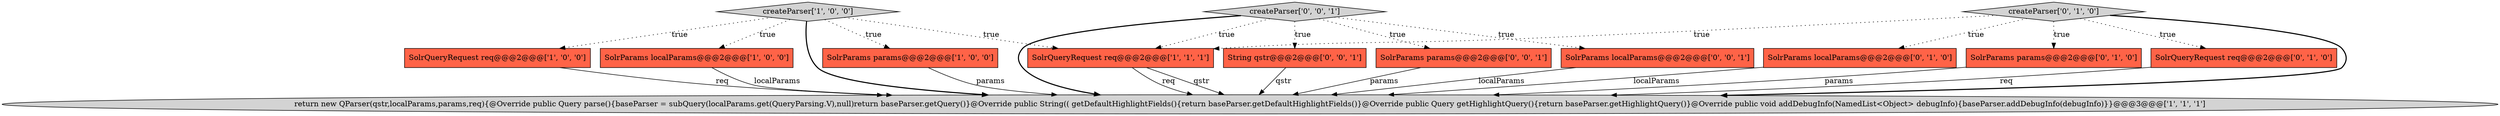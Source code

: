 digraph {
10 [style = filled, label = "String qstr@@@2@@@['0', '0', '1']", fillcolor = tomato, shape = box image = "AAA0AAABBB3BBB"];
5 [style = filled, label = "createParser['1', '0', '0']", fillcolor = lightgray, shape = diamond image = "AAA0AAABBB1BBB"];
11 [style = filled, label = "SolrParams localParams@@@2@@@['0', '0', '1']", fillcolor = tomato, shape = box image = "AAA0AAABBB3BBB"];
3 [style = filled, label = "SolrParams localParams@@@2@@@['1', '0', '0']", fillcolor = tomato, shape = box image = "AAA0AAABBB1BBB"];
1 [style = filled, label = "return new QParser(qstr,localParams,params,req){@Override public Query parse(){baseParser = subQuery(localParams.get(QueryParsing.V),null)return baseParser.getQuery()}@Override public String(( getDefaultHighlightFields(){return baseParser.getDefaultHighlightFields()}@Override public Query getHighlightQuery(){return baseParser.getHighlightQuery()}@Override public void addDebugInfo(NamedList<Object> debugInfo){baseParser.addDebugInfo(debugInfo)}}@@@3@@@['1', '1', '1']", fillcolor = lightgray, shape = ellipse image = "AAA0AAABBB1BBB"];
12 [style = filled, label = "createParser['0', '0', '1']", fillcolor = lightgray, shape = diamond image = "AAA0AAABBB3BBB"];
0 [style = filled, label = "SolrParams params@@@2@@@['1', '0', '0']", fillcolor = tomato, shape = box image = "AAA0AAABBB1BBB"];
2 [style = filled, label = "SolrQueryRequest req@@@2@@@['1', '0', '0']", fillcolor = tomato, shape = box image = "AAA0AAABBB1BBB"];
8 [style = filled, label = "SolrParams localParams@@@2@@@['0', '1', '0']", fillcolor = tomato, shape = box image = "AAA0AAABBB2BBB"];
9 [style = filled, label = "SolrParams params@@@2@@@['0', '1', '0']", fillcolor = tomato, shape = box image = "AAA0AAABBB2BBB"];
7 [style = filled, label = "SolrQueryRequest req@@@2@@@['0', '1', '0']", fillcolor = tomato, shape = box image = "AAA0AAABBB2BBB"];
4 [style = filled, label = "SolrQueryRequest req@@@2@@@['1', '1', '1']", fillcolor = tomato, shape = box image = "AAA0AAABBB1BBB"];
13 [style = filled, label = "SolrParams params@@@2@@@['0', '0', '1']", fillcolor = tomato, shape = box image = "AAA0AAABBB3BBB"];
6 [style = filled, label = "createParser['0', '1', '0']", fillcolor = lightgray, shape = diamond image = "AAA0AAABBB2BBB"];
13->1 [style = solid, label="params"];
11->1 [style = solid, label="localParams"];
7->1 [style = solid, label="req"];
2->1 [style = solid, label="req"];
8->1 [style = solid, label="localParams"];
4->1 [style = solid, label="qstr"];
5->0 [style = dotted, label="true"];
5->3 [style = dotted, label="true"];
12->1 [style = bold, label=""];
5->4 [style = dotted, label="true"];
9->1 [style = solid, label="params"];
12->11 [style = dotted, label="true"];
0->1 [style = solid, label="params"];
4->1 [style = solid, label="req"];
6->1 [style = bold, label=""];
5->1 [style = bold, label=""];
12->13 [style = dotted, label="true"];
3->1 [style = solid, label="localParams"];
6->4 [style = dotted, label="true"];
6->9 [style = dotted, label="true"];
12->10 [style = dotted, label="true"];
6->8 [style = dotted, label="true"];
6->7 [style = dotted, label="true"];
12->4 [style = dotted, label="true"];
10->1 [style = solid, label="qstr"];
5->2 [style = dotted, label="true"];
}
